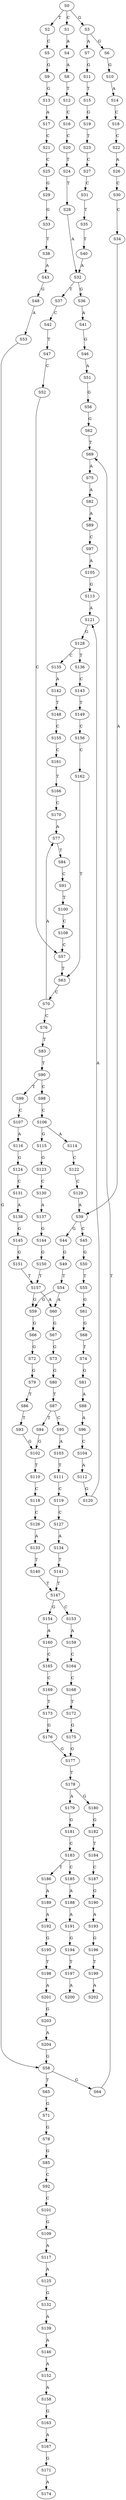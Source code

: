 strict digraph  {
	S0 -> S1 [ label = C ];
	S0 -> S2 [ label = T ];
	S0 -> S3 [ label = G ];
	S1 -> S4 [ label = A ];
	S2 -> S5 [ label = C ];
	S3 -> S6 [ label = G ];
	S3 -> S7 [ label = A ];
	S4 -> S8 [ label = A ];
	S5 -> S9 [ label = G ];
	S6 -> S10 [ label = G ];
	S7 -> S11 [ label = G ];
	S8 -> S12 [ label = T ];
	S9 -> S13 [ label = G ];
	S10 -> S14 [ label = A ];
	S11 -> S15 [ label = T ];
	S12 -> S16 [ label = C ];
	S13 -> S17 [ label = A ];
	S14 -> S18 [ label = C ];
	S15 -> S19 [ label = G ];
	S16 -> S20 [ label = C ];
	S17 -> S21 [ label = C ];
	S18 -> S22 [ label = C ];
	S19 -> S23 [ label = T ];
	S20 -> S24 [ label = T ];
	S21 -> S25 [ label = C ];
	S22 -> S26 [ label = A ];
	S23 -> S27 [ label = C ];
	S24 -> S28 [ label = T ];
	S25 -> S29 [ label = G ];
	S26 -> S30 [ label = C ];
	S27 -> S31 [ label = C ];
	S28 -> S32 [ label = A ];
	S29 -> S33 [ label = G ];
	S30 -> S34 [ label = C ];
	S31 -> S35 [ label = T ];
	S32 -> S36 [ label = G ];
	S32 -> S37 [ label = T ];
	S33 -> S38 [ label = T ];
	S34 -> S39 [ label = A ];
	S35 -> S40 [ label = T ];
	S36 -> S41 [ label = A ];
	S37 -> S42 [ label = C ];
	S38 -> S43 [ label = A ];
	S39 -> S44 [ label = G ];
	S39 -> S45 [ label = C ];
	S40 -> S32 [ label = A ];
	S41 -> S46 [ label = G ];
	S42 -> S47 [ label = T ];
	S43 -> S48 [ label = G ];
	S44 -> S49 [ label = G ];
	S45 -> S50 [ label = G ];
	S46 -> S51 [ label = A ];
	S47 -> S52 [ label = C ];
	S48 -> S53 [ label = A ];
	S49 -> S54 [ label = T ];
	S50 -> S55 [ label = T ];
	S51 -> S56 [ label = G ];
	S52 -> S57 [ label = C ];
	S53 -> S58 [ label = G ];
	S54 -> S59 [ label = G ];
	S54 -> S60 [ label = A ];
	S55 -> S61 [ label = G ];
	S56 -> S62 [ label = G ];
	S57 -> S63 [ label = T ];
	S58 -> S64 [ label = G ];
	S58 -> S65 [ label = T ];
	S59 -> S66 [ label = G ];
	S60 -> S67 [ label = G ];
	S61 -> S68 [ label = G ];
	S62 -> S69 [ label = T ];
	S63 -> S70 [ label = C ];
	S64 -> S69 [ label = T ];
	S65 -> S71 [ label = G ];
	S66 -> S72 [ label = G ];
	S67 -> S73 [ label = G ];
	S68 -> S74 [ label = T ];
	S69 -> S75 [ label = A ];
	S70 -> S76 [ label = C ];
	S70 -> S77 [ label = A ];
	S71 -> S78 [ label = G ];
	S72 -> S79 [ label = G ];
	S73 -> S80 [ label = G ];
	S74 -> S81 [ label = G ];
	S75 -> S82 [ label = A ];
	S76 -> S83 [ label = T ];
	S77 -> S84 [ label = T ];
	S78 -> S85 [ label = G ];
	S79 -> S86 [ label = T ];
	S80 -> S87 [ label = T ];
	S81 -> S88 [ label = A ];
	S82 -> S89 [ label = A ];
	S83 -> S90 [ label = T ];
	S84 -> S91 [ label = C ];
	S85 -> S92 [ label = C ];
	S86 -> S93 [ label = T ];
	S87 -> S94 [ label = T ];
	S87 -> S95 [ label = C ];
	S88 -> S96 [ label = A ];
	S89 -> S97 [ label = C ];
	S90 -> S98 [ label = C ];
	S90 -> S99 [ label = T ];
	S91 -> S100 [ label = T ];
	S92 -> S101 [ label = C ];
	S93 -> S102 [ label = G ];
	S94 -> S102 [ label = G ];
	S95 -> S103 [ label = A ];
	S96 -> S104 [ label = C ];
	S97 -> S105 [ label = A ];
	S98 -> S106 [ label = C ];
	S99 -> S107 [ label = C ];
	S100 -> S108 [ label = C ];
	S101 -> S109 [ label = G ];
	S102 -> S110 [ label = T ];
	S103 -> S111 [ label = T ];
	S104 -> S112 [ label = A ];
	S105 -> S113 [ label = G ];
	S106 -> S114 [ label = A ];
	S106 -> S115 [ label = G ];
	S107 -> S116 [ label = A ];
	S108 -> S57 [ label = C ];
	S109 -> S117 [ label = A ];
	S110 -> S118 [ label = C ];
	S111 -> S119 [ label = C ];
	S112 -> S120 [ label = G ];
	S113 -> S121 [ label = A ];
	S114 -> S122 [ label = C ];
	S115 -> S123 [ label = G ];
	S116 -> S124 [ label = G ];
	S117 -> S125 [ label = A ];
	S118 -> S126 [ label = C ];
	S119 -> S127 [ label = C ];
	S120 -> S121 [ label = A ];
	S121 -> S128 [ label = G ];
	S122 -> S129 [ label = C ];
	S123 -> S130 [ label = C ];
	S124 -> S131 [ label = C ];
	S125 -> S132 [ label = G ];
	S126 -> S133 [ label = A ];
	S127 -> S134 [ label = A ];
	S128 -> S135 [ label = C ];
	S128 -> S136 [ label = T ];
	S129 -> S39 [ label = A ];
	S130 -> S137 [ label = A ];
	S131 -> S138 [ label = A ];
	S132 -> S139 [ label = A ];
	S133 -> S140 [ label = T ];
	S134 -> S141 [ label = T ];
	S135 -> S142 [ label = A ];
	S136 -> S143 [ label = C ];
	S137 -> S144 [ label = G ];
	S138 -> S145 [ label = G ];
	S139 -> S146 [ label = A ];
	S140 -> S147 [ label = T ];
	S141 -> S147 [ label = T ];
	S142 -> S148 [ label = T ];
	S143 -> S149 [ label = T ];
	S144 -> S150 [ label = G ];
	S145 -> S151 [ label = G ];
	S146 -> S152 [ label = A ];
	S147 -> S153 [ label = C ];
	S147 -> S154 [ label = G ];
	S148 -> S155 [ label = C ];
	S149 -> S156 [ label = C ];
	S150 -> S157 [ label = T ];
	S151 -> S157 [ label = T ];
	S152 -> S158 [ label = A ];
	S153 -> S159 [ label = A ];
	S154 -> S160 [ label = A ];
	S155 -> S161 [ label = C ];
	S156 -> S162 [ label = C ];
	S157 -> S60 [ label = A ];
	S157 -> S59 [ label = G ];
	S158 -> S163 [ label = G ];
	S159 -> S164 [ label = C ];
	S160 -> S165 [ label = C ];
	S161 -> S166 [ label = T ];
	S162 -> S63 [ label = T ];
	S163 -> S167 [ label = A ];
	S164 -> S168 [ label = C ];
	S165 -> S169 [ label = C ];
	S166 -> S170 [ label = C ];
	S167 -> S171 [ label = G ];
	S168 -> S172 [ label = T ];
	S169 -> S173 [ label = T ];
	S170 -> S77 [ label = A ];
	S171 -> S174 [ label = A ];
	S172 -> S175 [ label = G ];
	S173 -> S176 [ label = G ];
	S175 -> S177 [ label = G ];
	S176 -> S177 [ label = G ];
	S177 -> S178 [ label = T ];
	S178 -> S179 [ label = A ];
	S178 -> S180 [ label = G ];
	S179 -> S181 [ label = G ];
	S180 -> S182 [ label = G ];
	S181 -> S183 [ label = C ];
	S182 -> S184 [ label = T ];
	S183 -> S185 [ label = C ];
	S183 -> S186 [ label = T ];
	S184 -> S187 [ label = C ];
	S185 -> S188 [ label = A ];
	S186 -> S189 [ label = A ];
	S187 -> S190 [ label = G ];
	S188 -> S191 [ label = A ];
	S189 -> S192 [ label = A ];
	S190 -> S193 [ label = A ];
	S191 -> S194 [ label = G ];
	S192 -> S195 [ label = G ];
	S193 -> S196 [ label = G ];
	S194 -> S197 [ label = T ];
	S195 -> S198 [ label = T ];
	S196 -> S199 [ label = T ];
	S197 -> S200 [ label = A ];
	S198 -> S201 [ label = A ];
	S199 -> S202 [ label = A ];
	S201 -> S203 [ label = G ];
	S203 -> S204 [ label = A ];
	S204 -> S58 [ label = G ];
}
